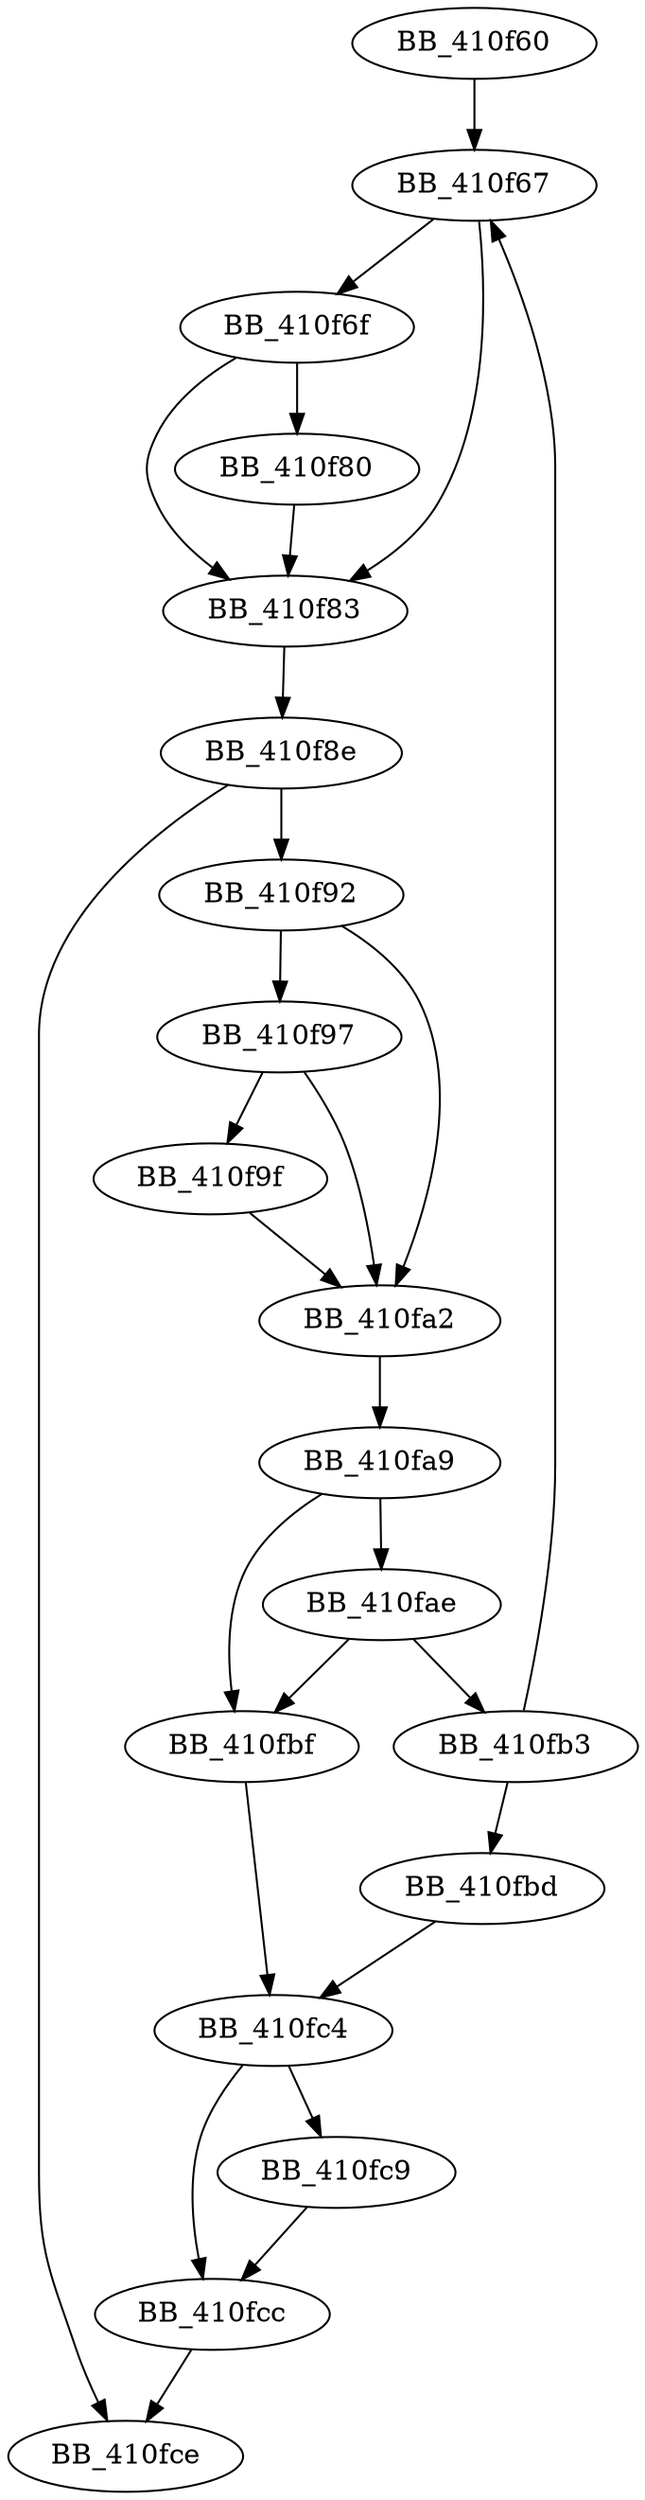 DiGraph sub_410F60{
BB_410f60->BB_410f67
BB_410f67->BB_410f6f
BB_410f67->BB_410f83
BB_410f6f->BB_410f80
BB_410f6f->BB_410f83
BB_410f80->BB_410f83
BB_410f83->BB_410f8e
BB_410f8e->BB_410f92
BB_410f8e->BB_410fce
BB_410f92->BB_410f97
BB_410f92->BB_410fa2
BB_410f97->BB_410f9f
BB_410f97->BB_410fa2
BB_410f9f->BB_410fa2
BB_410fa2->BB_410fa9
BB_410fa9->BB_410fae
BB_410fa9->BB_410fbf
BB_410fae->BB_410fb3
BB_410fae->BB_410fbf
BB_410fb3->BB_410f67
BB_410fb3->BB_410fbd
BB_410fbd->BB_410fc4
BB_410fbf->BB_410fc4
BB_410fc4->BB_410fc9
BB_410fc4->BB_410fcc
BB_410fc9->BB_410fcc
BB_410fcc->BB_410fce
}
